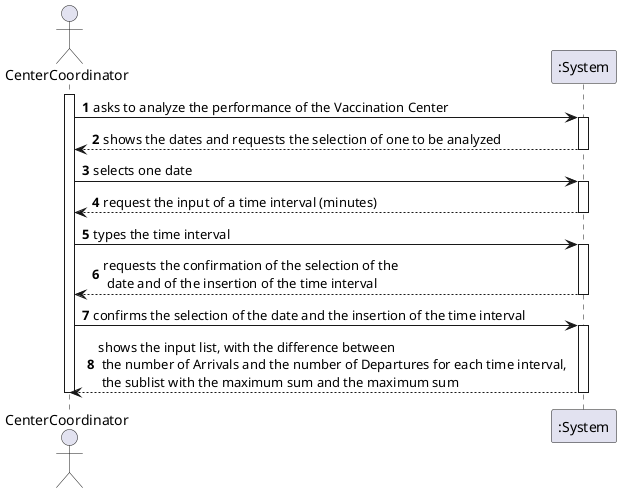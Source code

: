 @startuml
autonumber

actor "CenterCoordinator" as CC

activate CC
CC -> ":System" : asks to analyze the performance of the Vaccination Center

activate ":System"
":System" --> CC : shows the dates and requests the selection of one to be analyzed
deactivate ":System"
CC -> ":System" : selects one date

activate ":System"
":System" --> CC : request the input of a time interval (minutes)
deactivate ":System"

CC -> ":System" : types the time interval

activate ":System"

 ":System" --> CC : requests the confirmation of the selection of the\n date and of the insertion of the time interval

deactivate ":System"

CC -> ":System" : confirms the selection of the date and the insertion of the time interval


activate ":System"
 ":System" --> CC : shows the input list, with the difference between\n the number of Arrivals and the number of Departures for each time interval,\n the sublist with the maximum sum and the maximum sum

deactivate ":System"




deactivate CC

@enduml
